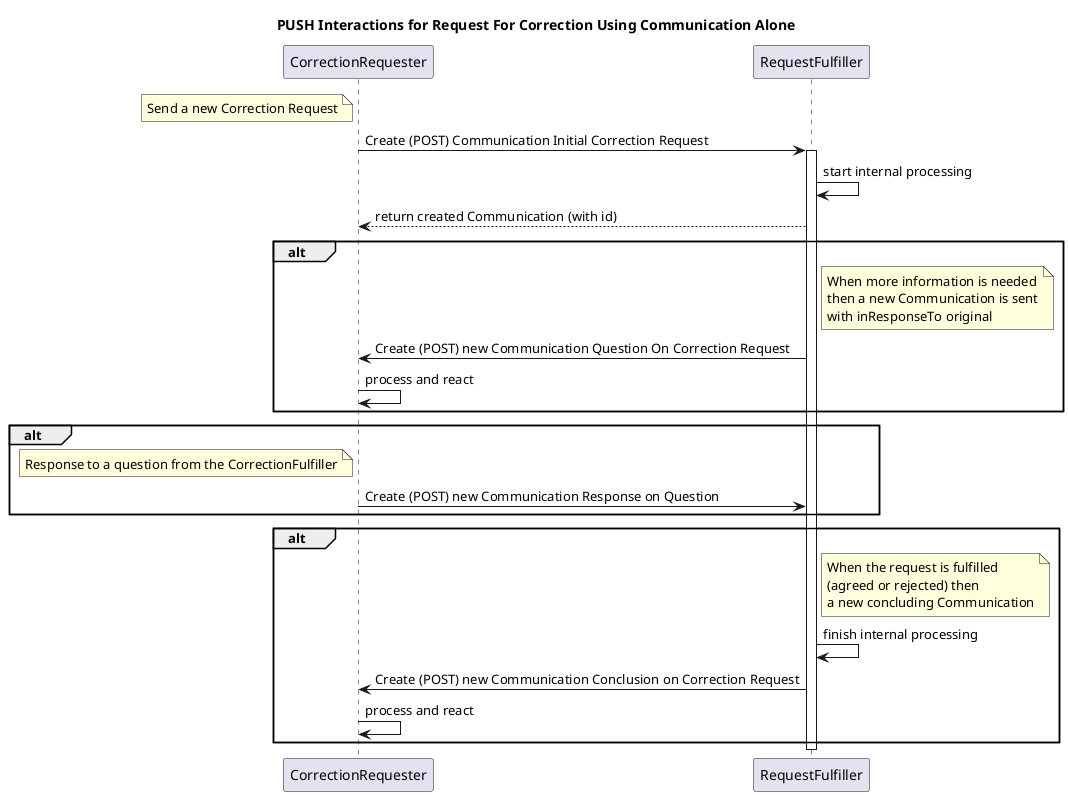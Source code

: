 @startuml
title PUSH Interactions for Request For Correction Using Communication Alone

note left of CorrectionRequester
Send a new Correction Request
end note
CorrectionRequester->RequestFulfiller: Create (POST) Communication Initial Correction Request
activate RequestFulfiller
RequestFulfiller->RequestFulfiller: start internal processing
RequestFulfiller-->CorrectionRequester: return created Communication (with id)

alt
note right of RequestFulfiller
When more information is needed
then a new Communication is sent
with inResponseTo original
end note
CorrectionRequester<-RequestFulfiller: Create (POST) new Communication Question On Correction Request
CorrectionRequester -> CorrectionRequester: process and react
end

alt
note left of CorrectionRequester
Response to a question from the CorrectionFulfiller
end note
CorrectionRequester->RequestFulfiller: Create (POST) new Communication Response on Question
end



alt
note right of RequestFulfiller
When the request is fulfilled
(agreed or rejected) then 
a new concluding Communication
end note
RequestFulfiller->RequestFulfiller: finish internal processing
CorrectionRequester<-RequestFulfiller: Create (POST) new Communication Conclusion on Correction Request
CorrectionRequester -> CorrectionRequester: process and react
end

Deactivate RequestFulfiller

@enduml
